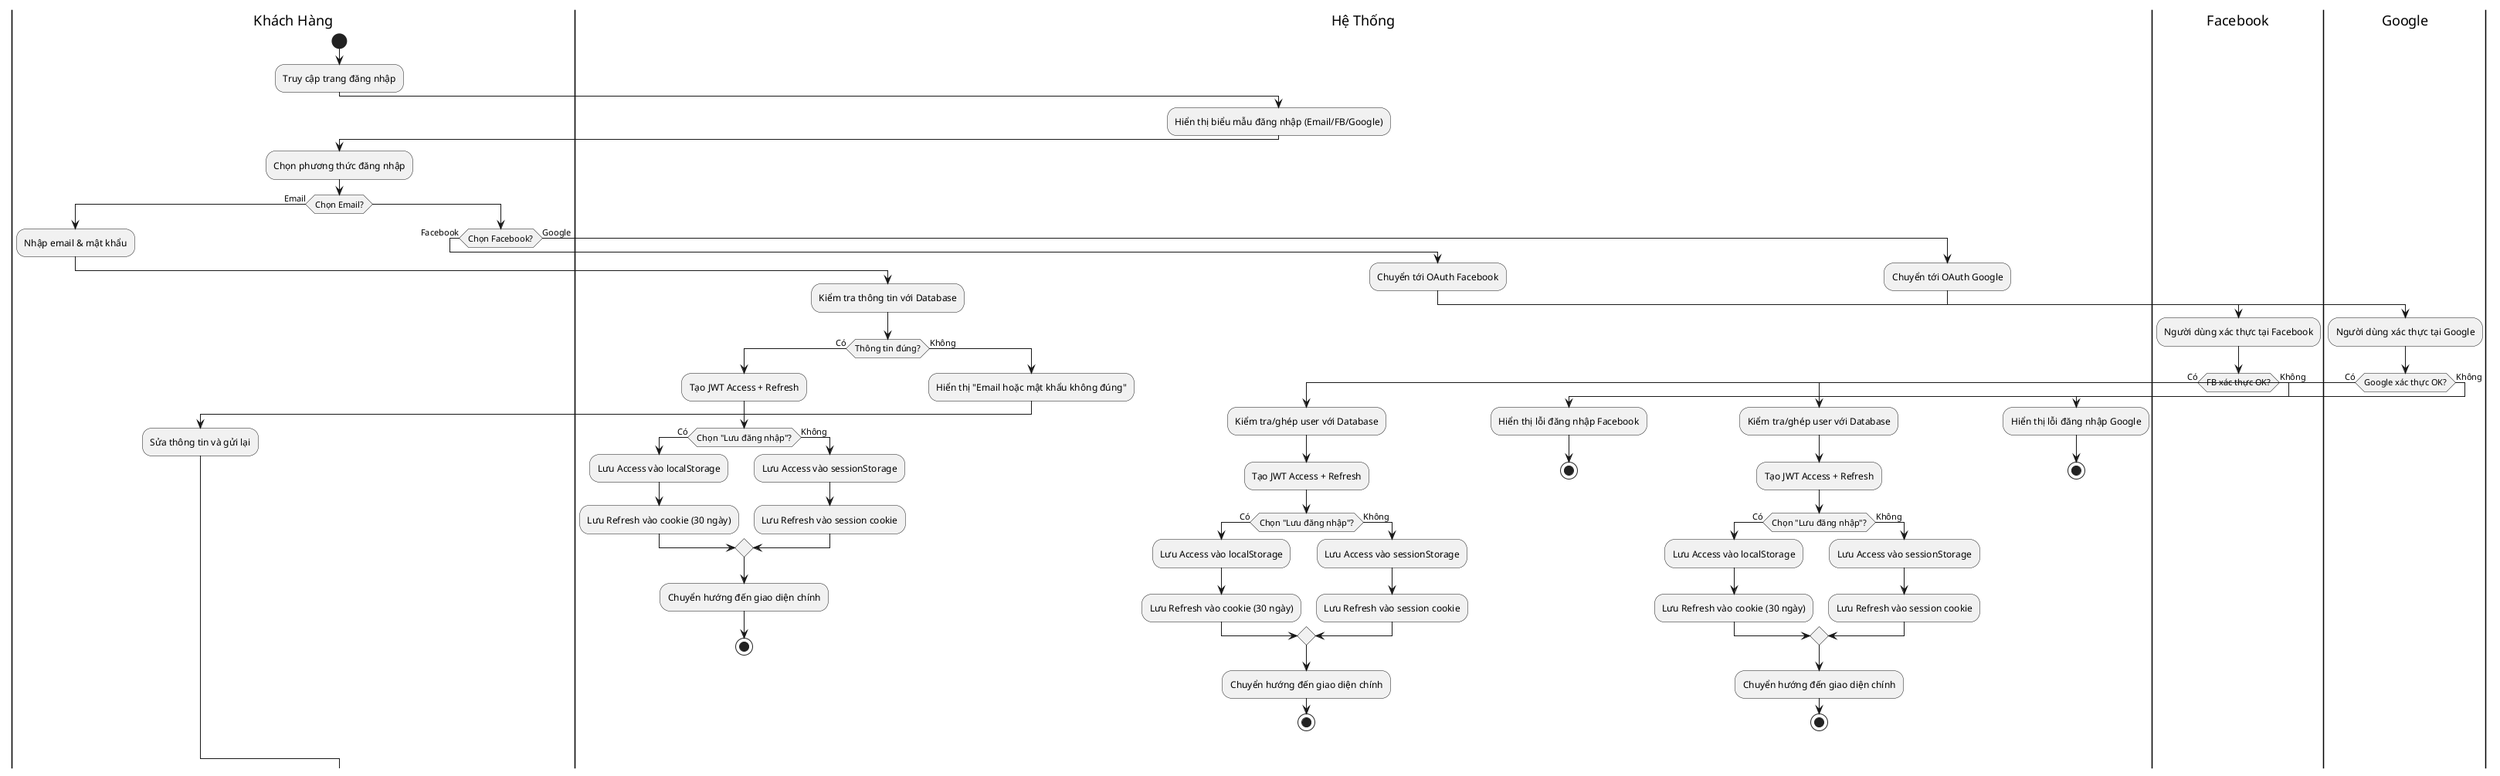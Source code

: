 @startuml
|Khách Hàng|
start
:Truy cập trang đăng nhập;
|Hệ Thống|
:Hiển thị biểu mẫu đăng nhập (Email/FB/Google);
|Khách Hàng|
:Chọn phương thức đăng nhập;
if (Chọn Email?) then (Email)
  :Nhập email & mật khẩu;
  |Hệ Thống|
  :Kiểm tra thông tin với Database;
  if (Thông tin đúng?) then (Có)
    :Tạo JWT Access + Refresh;
    if (Chọn "Lưu đăng nhập"?) then (Có)
      :Lưu Access vào localStorage;
      :Lưu Refresh vào cookie (30 ngày);
    else (Không)
      :Lưu Access vào sessionStorage;
      :Lưu Refresh vào session cookie;
    endif
    :Chuyển hướng đến giao diện chính;
    stop
  else (Không)
    :Hiển thị "Email hoặc mật khẩu không đúng";
    |Khách Hàng|
    :Sửa thông tin và gửi lại;
    -> [quay lại] -left-> :Chọn phương thức đăng nhập;
  endif
else
  if (Chọn Facebook?) then (Facebook)
    |Hệ Thống|
    :Chuyển tới OAuth Facebook;
    |Facebook|
    :Người dùng xác thực tại Facebook;
    if (FB xác thực OK?) then (Có)
      |Hệ Thống|
      :Kiểm tra/ghép user với Database;
      :Tạo JWT Access + Refresh;
      if (Chọn "Lưu đăng nhập"?) then (Có)
        :Lưu Access vào localStorage;
        :Lưu Refresh vào cookie (30 ngày);
      else (Không)
        :Lưu Access vào sessionStorage;
        :Lưu Refresh vào session cookie;
      endif
      :Chuyển hướng đến giao diện chính;
      stop
    else (Không)
      :Hiển thị lỗi đăng nhập Facebook;
      stop
    endif
  else (Google)
    |Hệ Thống|
    :Chuyển tới OAuth Google;
    |Google|
    :Người dùng xác thực tại Google;
    if (Google xác thực OK?) then (Có)
      |Hệ Thống|
      :Kiểm tra/ghép user với Database;
      :Tạo JWT Access + Refresh;
      if (Chọn "Lưu đăng nhập"?) then (Có)
        :Lưu Access vào localStorage;
        :Lưu Refresh vào cookie (30 ngày);
      else (Không)
        :Lưu Access vào sessionStorage;
        :Lưu Refresh vào session cookie;
      endif
      :Chuyển hướng đến giao diện chính;
      stop
    else (Không)
      :Hiển thị lỗi đăng nhập Google;
      stop
    endif
  endif
endif
@enduml